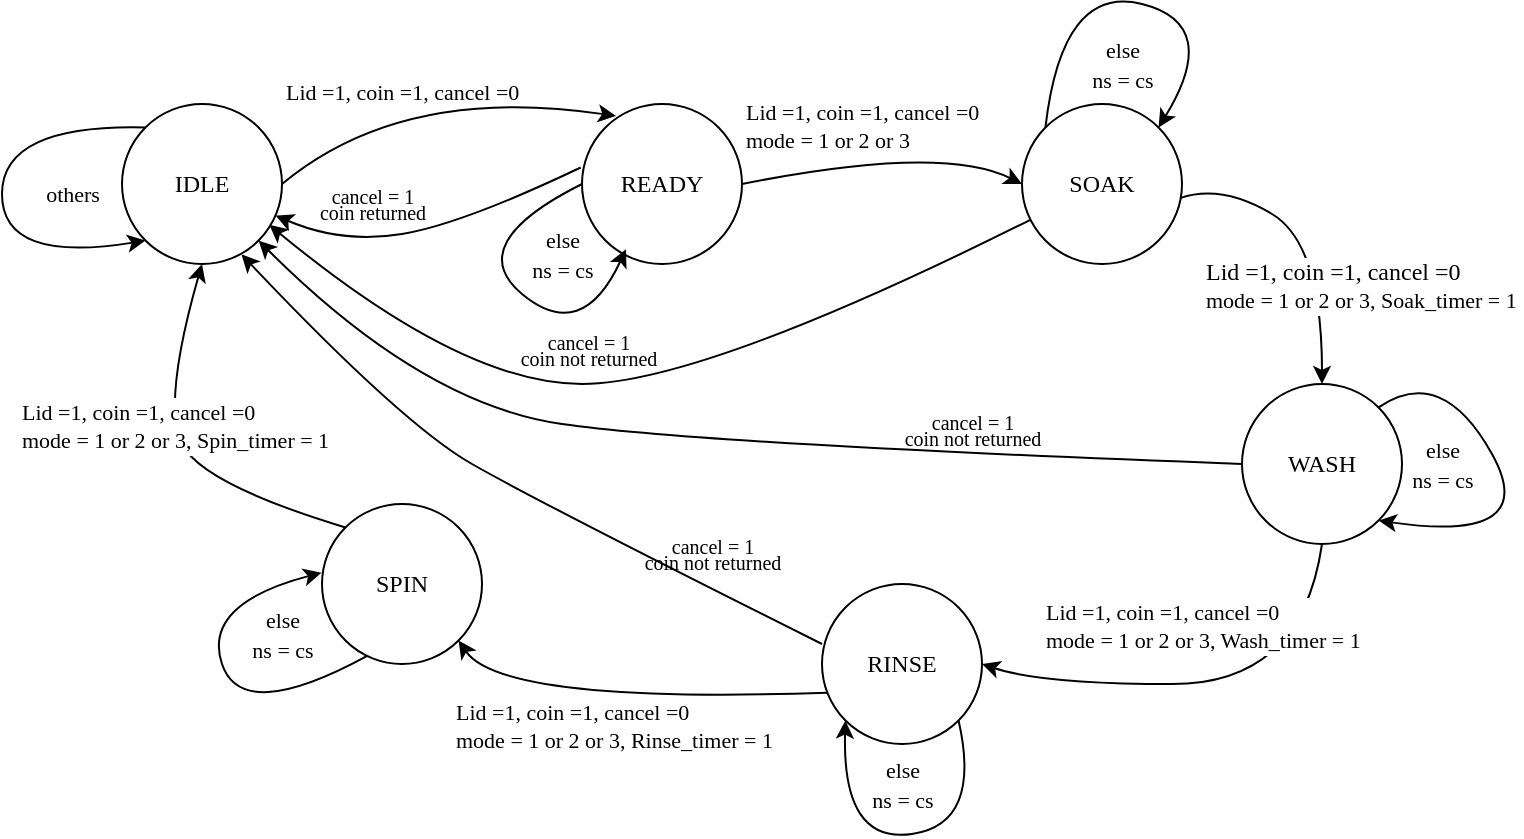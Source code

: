<mxfile version="22.1.11" type="device">
  <diagram name="Page-1" id="CLZvad2DPMyz8gGpgP7z">
    <mxGraphModel dx="1035" dy="638" grid="1" gridSize="10" guides="1" tooltips="1" connect="1" arrows="1" fold="1" page="1" pageScale="1" pageWidth="850" pageHeight="1100" math="0" shadow="0">
      <root>
        <mxCell id="0" />
        <mxCell id="1" parent="0" />
        <mxCell id="BVnzcmubk8Lxvu2Zo6zp-1" value="SPIN" style="ellipse;whiteSpace=wrap;html=1;aspect=fixed;fontFamily=Montserrat;fontSource=https%3A%2F%2Ffonts.googleapis.com%2Fcss%3Ffamily%3DMontserrat;" parent="1" vertex="1">
          <mxGeometry x="170" y="400" width="80" height="80" as="geometry" />
        </mxCell>
        <mxCell id="BVnzcmubk8Lxvu2Zo6zp-2" value="IDLE" style="ellipse;whiteSpace=wrap;html=1;aspect=fixed;fontFamily=Montserrat;fontSource=https%3A%2F%2Ffonts.googleapis.com%2Fcss%3Ffamily%3DMontserrat;" parent="1" vertex="1">
          <mxGeometry x="70" y="200" width="80" height="80" as="geometry" />
        </mxCell>
        <mxCell id="BVnzcmubk8Lxvu2Zo6zp-3" value="READY" style="ellipse;whiteSpace=wrap;html=1;aspect=fixed;fontFamily=Montserrat;fontSource=https%3A%2F%2Ffonts.googleapis.com%2Fcss%3Ffamily%3DMontserrat;" parent="1" vertex="1">
          <mxGeometry x="300" y="200" width="80" height="80" as="geometry" />
        </mxCell>
        <mxCell id="BVnzcmubk8Lxvu2Zo6zp-4" value="SOAK" style="ellipse;whiteSpace=wrap;html=1;aspect=fixed;fontFamily=Montserrat;fontSource=https%3A%2F%2Ffonts.googleapis.com%2Fcss%3Ffamily%3DMontserrat;" parent="1" vertex="1">
          <mxGeometry x="520" y="200" width="80" height="80" as="geometry" />
        </mxCell>
        <mxCell id="BVnzcmubk8Lxvu2Zo6zp-5" value="RINSE" style="ellipse;whiteSpace=wrap;html=1;aspect=fixed;fontFamily=Montserrat;fontSource=https%3A%2F%2Ffonts.googleapis.com%2Fcss%3Ffamily%3DMontserrat;" parent="1" vertex="1">
          <mxGeometry x="420" y="440" width="80" height="80" as="geometry" />
        </mxCell>
        <mxCell id="BVnzcmubk8Lxvu2Zo6zp-6" value="WASH" style="ellipse;whiteSpace=wrap;html=1;aspect=fixed;fontFamily=Montserrat;fontSource=https%3A%2F%2Ffonts.googleapis.com%2Fcss%3Ffamily%3DMontserrat;" parent="1" vertex="1">
          <mxGeometry x="630" y="340" width="80" height="80" as="geometry" />
        </mxCell>
        <mxCell id="BVnzcmubk8Lxvu2Zo6zp-13" value="&lt;span style=&quot;font-size: 11px; font-style: normal; font-variant-ligatures: normal; font-variant-caps: normal; font-weight: 400; letter-spacing: normal; orphans: 2; text-align: center; text-indent: 0px; text-transform: none; widows: 2; word-spacing: 0px; -webkit-text-stroke-width: 0px; text-decoration-thickness: initial; text-decoration-style: initial; text-decoration-color: initial; float: none; display: inline !important;&quot;&gt;Lid =1, coin =1, cancel =0&lt;/span&gt;" style="text;whiteSpace=wrap;html=1;fontFamily=Montserrat;fontSource=https%3A%2F%2Ffonts.googleapis.com%2Fcss%3Ffamily%3DMontserrat;labelBackgroundColor=default;fontColor=default;" parent="1" vertex="1">
          <mxGeometry x="150" y="180" width="160" height="40" as="geometry" />
        </mxCell>
        <mxCell id="BVnzcmubk8Lxvu2Zo6zp-14" value="" style="curved=1;endArrow=classic;html=1;rounded=0;exitX=1;exitY=0.5;exitDx=0;exitDy=0;entryX=1.044;entryY=0.65;entryDx=0;entryDy=0;entryPerimeter=0;" parent="1" source="BVnzcmubk8Lxvu2Zo6zp-2" target="BVnzcmubk8Lxvu2Zo6zp-13" edge="1">
          <mxGeometry width="50" height="50" relative="1" as="geometry">
            <mxPoint x="400" y="410" as="sourcePoint" />
            <mxPoint x="450" y="360" as="targetPoint" />
            <Array as="points">
              <mxPoint x="210" y="190" />
            </Array>
          </mxGeometry>
        </mxCell>
        <mxCell id="BVnzcmubk8Lxvu2Zo6zp-16" value="" style="curved=1;endArrow=classic;html=1;rounded=0;exitX=1;exitY=0.5;exitDx=0;exitDy=0;entryX=0;entryY=0.5;entryDx=0;entryDy=0;" parent="1" source="BVnzcmubk8Lxvu2Zo6zp-3" target="BVnzcmubk8Lxvu2Zo6zp-4" edge="1">
          <mxGeometry width="50" height="50" relative="1" as="geometry">
            <mxPoint x="400" y="410" as="sourcePoint" />
            <mxPoint x="450" y="360" as="targetPoint" />
            <Array as="points">
              <mxPoint x="480" y="220" />
            </Array>
          </mxGeometry>
        </mxCell>
        <mxCell id="BVnzcmubk8Lxvu2Zo6zp-17" value="&lt;span style=&quot;font-size: 11px; font-style: normal; font-variant-ligatures: normal; font-variant-caps: normal; font-weight: 400; letter-spacing: normal; orphans: 2; text-align: center; text-indent: 0px; text-transform: none; widows: 2; word-spacing: 0px; -webkit-text-stroke-width: 0px; text-decoration-thickness: initial; text-decoration-style: initial; text-decoration-color: initial; float: none; display: inline !important;&quot;&gt;Lid =1, coin =1, cancel =0&lt;br style=&quot;border-color: var(--border-color);&quot;&gt;mode = 1 or 2 or 3&lt;br&gt;&lt;/span&gt;" style="text;whiteSpace=wrap;html=1;fontFamily=Montserrat;fontSource=https%3A%2F%2Ffonts.googleapis.com%2Fcss%3Ffamily%3DMontserrat;fontColor=default;labelBackgroundColor=default;" parent="1" vertex="1">
          <mxGeometry x="380" y="190" width="140" height="40" as="geometry" />
        </mxCell>
        <mxCell id="BVnzcmubk8Lxvu2Zo6zp-21" value="" style="curved=1;endArrow=classic;html=1;rounded=0;exitX=0.988;exitY=0.588;exitDx=0;exitDy=0;exitPerimeter=0;entryX=0.5;entryY=0;entryDx=0;entryDy=0;" parent="1" source="BVnzcmubk8Lxvu2Zo6zp-4" target="BVnzcmubk8Lxvu2Zo6zp-6" edge="1">
          <mxGeometry width="50" height="50" relative="1" as="geometry">
            <mxPoint x="400" y="410" as="sourcePoint" />
            <mxPoint x="450" y="360" as="targetPoint" />
            <Array as="points">
              <mxPoint x="620" y="240" />
              <mxPoint x="670" y="270" />
            </Array>
          </mxGeometry>
        </mxCell>
        <mxCell id="BVnzcmubk8Lxvu2Zo6zp-22" value="" style="curved=1;endArrow=classic;html=1;rounded=0;exitX=0;exitY=0;exitDx=0;exitDy=0;entryX=0;entryY=1;entryDx=0;entryDy=0;" parent="1" source="BVnzcmubk8Lxvu2Zo6zp-2" target="BVnzcmubk8Lxvu2Zo6zp-2" edge="1">
          <mxGeometry width="50" height="50" relative="1" as="geometry">
            <mxPoint x="400" y="410" as="sourcePoint" />
            <mxPoint x="450" y="360" as="targetPoint" />
            <Array as="points">
              <mxPoint x="10" y="210" />
              <mxPoint x="10" y="280" />
            </Array>
          </mxGeometry>
        </mxCell>
        <mxCell id="BVnzcmubk8Lxvu2Zo6zp-23" value="&lt;font style=&quot;font-size: 11px;&quot;&gt;others&lt;/font&gt;" style="text;html=1;align=center;verticalAlign=middle;resizable=0;points=[];autosize=1;strokeColor=none;fillColor=none;fontFamily=Montserrat;fontSource=https%3A%2F%2Ffonts.googleapis.com%2Fcss%3Ffamily%3DMontserrat;" parent="1" vertex="1">
          <mxGeometry x="20" y="230" width="50" height="30" as="geometry" />
        </mxCell>
        <mxCell id="BVnzcmubk8Lxvu2Zo6zp-24" value="" style="curved=1;endArrow=classic;html=1;rounded=0;exitX=0;exitY=0.5;exitDx=0;exitDy=0;entryX=1.033;entryY=0.44;entryDx=0;entryDy=0;entryPerimeter=0;" parent="1" source="BVnzcmubk8Lxvu2Zo6zp-3" target="BVnzcmubk8Lxvu2Zo6zp-25" edge="1">
          <mxGeometry width="50" height="50" relative="1" as="geometry">
            <mxPoint x="400" y="410" as="sourcePoint" />
            <mxPoint x="330" y="270" as="targetPoint" />
            <Array as="points">
              <mxPoint x="240" y="270" />
              <mxPoint x="300" y="320" />
            </Array>
          </mxGeometry>
        </mxCell>
        <mxCell id="BVnzcmubk8Lxvu2Zo6zp-25" value="&lt;font style=&quot;font-size: 11px;&quot;&gt;else&lt;br&gt;ns = cs&lt;br&gt;&lt;/font&gt;" style="text;html=1;align=center;verticalAlign=middle;resizable=0;points=[];autosize=1;strokeColor=none;fillColor=none;fontFamily=Montserrat;fontSource=https%3A%2F%2Ffonts.googleapis.com%2Fcss%3Ffamily%3DMontserrat;" parent="1" vertex="1">
          <mxGeometry x="260" y="255" width="60" height="40" as="geometry" />
        </mxCell>
        <mxCell id="BVnzcmubk8Lxvu2Zo6zp-27" value="&lt;font style=&quot;font-size: 11px;&quot;&gt;else&lt;br&gt;ns = cs&lt;br&gt;&lt;/font&gt;" style="text;html=1;align=center;verticalAlign=middle;resizable=0;points=[];autosize=1;strokeColor=none;fillColor=none;fontFamily=Montserrat;fontSource=https%3A%2F%2Ffonts.googleapis.com%2Fcss%3Ffamily%3DMontserrat;" parent="1" vertex="1">
          <mxGeometry x="540" y="160" width="60" height="40" as="geometry" />
        </mxCell>
        <mxCell id="BVnzcmubk8Lxvu2Zo6zp-28" value="" style="curved=1;endArrow=classic;html=1;rounded=0;exitX=0;exitY=0;exitDx=0;exitDy=0;entryX=1;entryY=0;entryDx=0;entryDy=0;" parent="1" source="BVnzcmubk8Lxvu2Zo6zp-4" target="BVnzcmubk8Lxvu2Zo6zp-4" edge="1">
          <mxGeometry width="50" height="50" relative="1" as="geometry">
            <mxPoint x="400" y="410" as="sourcePoint" />
            <mxPoint x="450" y="360" as="targetPoint" />
            <Array as="points">
              <mxPoint x="540" y="140" />
              <mxPoint x="620" y="160" />
            </Array>
          </mxGeometry>
        </mxCell>
        <mxCell id="BVnzcmubk8Lxvu2Zo6zp-29" value="Lid =1, coin =1, cancel =0&lt;br style=&quot;border-color: var(--border-color); font-size: 11px; text-align: center;&quot;&gt;&lt;span style=&quot;border-color: var(--border-color); font-size: 11px; text-align: center;&quot;&gt;mode = 1 or 2 or 3, Soak_timer = 1&lt;/span&gt;" style="text;whiteSpace=wrap;html=1;fontFamily=Montserrat;fontSource=https%3A%2F%2Ffonts.googleapis.com%2Fcss%3Ffamily%3DMontserrat;labelBackgroundColor=default;fontColor=default;" parent="1" vertex="1">
          <mxGeometry x="610" y="270" width="160" height="50" as="geometry" />
        </mxCell>
        <mxCell id="BVnzcmubk8Lxvu2Zo6zp-31" value="&lt;font style=&quot;font-size: 11px;&quot;&gt;else&lt;br&gt;ns = cs&lt;br&gt;&lt;/font&gt;" style="text;html=1;align=center;verticalAlign=middle;resizable=0;points=[];autosize=1;strokeColor=none;fillColor=none;fontFamily=Montserrat;fontSource=https%3A%2F%2Ffonts.googleapis.com%2Fcss%3Ffamily%3DMontserrat;" parent="1" vertex="1">
          <mxGeometry x="700" y="360" width="60" height="40" as="geometry" />
        </mxCell>
        <mxCell id="BVnzcmubk8Lxvu2Zo6zp-32" value="" style="curved=1;endArrow=classic;html=1;rounded=0;exitX=0.035;exitY=0.679;exitDx=0;exitDy=0;exitPerimeter=0;entryX=1;entryY=1;entryDx=0;entryDy=0;" parent="1" source="BVnzcmubk8Lxvu2Zo6zp-5" target="BVnzcmubk8Lxvu2Zo6zp-1" edge="1">
          <mxGeometry width="50" height="50" relative="1" as="geometry">
            <mxPoint x="410" y="390" as="sourcePoint" />
            <mxPoint x="450" y="340" as="targetPoint" />
            <Array as="points">
              <mxPoint x="260" y="500" />
            </Array>
          </mxGeometry>
        </mxCell>
        <mxCell id="BVnzcmubk8Lxvu2Zo6zp-33" value="" style="curved=1;endArrow=classic;html=1;rounded=0;exitX=1;exitY=0;exitDx=0;exitDy=0;entryX=1;entryY=1;entryDx=0;entryDy=0;" parent="1" source="BVnzcmubk8Lxvu2Zo6zp-6" target="BVnzcmubk8Lxvu2Zo6zp-6" edge="1">
          <mxGeometry width="50" height="50" relative="1" as="geometry">
            <mxPoint x="400" y="390" as="sourcePoint" />
            <mxPoint x="450" y="340" as="targetPoint" />
            <Array as="points">
              <mxPoint x="730" y="330" />
              <mxPoint x="780" y="420" />
            </Array>
          </mxGeometry>
        </mxCell>
        <mxCell id="BVnzcmubk8Lxvu2Zo6zp-35" value="" style="curved=1;endArrow=classic;html=1;rounded=0;exitX=0.5;exitY=1;exitDx=0;exitDy=0;entryX=1;entryY=0.5;entryDx=0;entryDy=0;" parent="1" source="BVnzcmubk8Lxvu2Zo6zp-6" target="BVnzcmubk8Lxvu2Zo6zp-5" edge="1">
          <mxGeometry width="50" height="50" relative="1" as="geometry">
            <mxPoint x="400" y="390" as="sourcePoint" />
            <mxPoint x="450" y="340" as="targetPoint" />
            <Array as="points">
              <mxPoint x="660" y="490" />
              <mxPoint x="530" y="490" />
            </Array>
          </mxGeometry>
        </mxCell>
        <mxCell id="BVnzcmubk8Lxvu2Zo6zp-36" value="&lt;span style=&quot;border-color: var(--border-color); font-family: Montserrat; font-style: normal; font-variant-ligatures: normal; font-variant-caps: normal; font-weight: 400; letter-spacing: normal; orphans: 2; text-indent: 0px; text-transform: none; widows: 2; word-spacing: 0px; -webkit-text-stroke-width: 0px; text-decoration-thickness: initial; text-decoration-style: initial; text-decoration-color: initial; font-size: 11px; text-align: center; float: none; display: inline !important;&quot;&gt;Lid =1, coin =1, cancel =0&lt;/span&gt;&lt;br style=&quot;border-color: var(--border-color); font-family: Montserrat; font-style: normal; font-variant-ligatures: normal; font-variant-caps: normal; font-weight: 400; letter-spacing: normal; orphans: 2; text-indent: 0px; text-transform: none; widows: 2; word-spacing: 0px; -webkit-text-stroke-width: 0px; text-decoration-thickness: initial; text-decoration-style: initial; text-decoration-color: initial; font-size: 11px; text-align: center;&quot;&gt;&lt;span style=&quot;border-color: var(--border-color); font-family: Montserrat; font-style: normal; font-variant-ligatures: normal; font-variant-caps: normal; font-weight: 400; letter-spacing: normal; orphans: 2; text-indent: 0px; text-transform: none; widows: 2; word-spacing: 0px; -webkit-text-stroke-width: 0px; text-decoration-thickness: initial; text-decoration-style: initial; text-decoration-color: initial; font-size: 11px; text-align: center; float: none; display: inline !important;&quot;&gt;mode = 1 or 2 or 3, Wash_timer = 1&lt;/span&gt;" style="text;whiteSpace=wrap;html=1;labelBackgroundColor=default;fontColor=default;" parent="1" vertex="1">
          <mxGeometry x="530" y="440" width="210" height="50" as="geometry" />
        </mxCell>
        <mxCell id="BVnzcmubk8Lxvu2Zo6zp-40" value="&lt;span style=&quot;border-color: var(--border-color); font-family: Montserrat; font-style: normal; font-variant-ligatures: normal; font-variant-caps: normal; font-weight: 400; letter-spacing: normal; orphans: 2; text-indent: 0px; text-transform: none; widows: 2; word-spacing: 0px; -webkit-text-stroke-width: 0px; text-decoration-thickness: initial; text-decoration-style: initial; text-decoration-color: initial; font-size: 11px; text-align: center; float: none; display: inline !important;&quot;&gt;Lid =1, coin =1, cancel =0&lt;/span&gt;&lt;br style=&quot;border-color: var(--border-color); font-family: Montserrat; font-style: normal; font-variant-ligatures: normal; font-variant-caps: normal; font-weight: 400; letter-spacing: normal; orphans: 2; text-indent: 0px; text-transform: none; widows: 2; word-spacing: 0px; -webkit-text-stroke-width: 0px; text-decoration-thickness: initial; text-decoration-style: initial; text-decoration-color: initial; font-size: 11px; text-align: center;&quot;&gt;&lt;span style=&quot;border-color: var(--border-color); font-family: Montserrat; font-style: normal; font-variant-ligatures: normal; font-variant-caps: normal; font-weight: 400; letter-spacing: normal; orphans: 2; text-indent: 0px; text-transform: none; widows: 2; word-spacing: 0px; -webkit-text-stroke-width: 0px; text-decoration-thickness: initial; text-decoration-style: initial; text-decoration-color: initial; font-size: 11px; text-align: center; float: none; display: inline !important;&quot;&gt;mode = 1 or 2 or 3, Rinse_timer = 1&lt;/span&gt;" style="text;whiteSpace=wrap;html=1;labelBackgroundColor=default;fontColor=default;" parent="1" vertex="1">
          <mxGeometry x="235" y="490" width="185" height="50" as="geometry" />
        </mxCell>
        <mxCell id="BVnzcmubk8Lxvu2Zo6zp-41" value="&lt;font style=&quot;font-size: 11px;&quot;&gt;else&lt;br&gt;ns = cs&lt;br&gt;&lt;/font&gt;" style="text;html=1;align=center;verticalAlign=middle;resizable=0;points=[];autosize=1;strokeColor=none;fillColor=none;fontFamily=Montserrat;fontSource=https%3A%2F%2Ffonts.googleapis.com%2Fcss%3Ffamily%3DMontserrat;" parent="1" vertex="1">
          <mxGeometry x="120" y="445" width="60" height="40" as="geometry" />
        </mxCell>
        <mxCell id="BVnzcmubk8Lxvu2Zo6zp-42" value="&lt;font style=&quot;font-size: 11px;&quot;&gt;else&lt;br&gt;ns = cs&lt;br&gt;&lt;/font&gt;" style="text;html=1;align=center;verticalAlign=middle;resizable=0;points=[];autosize=1;strokeColor=none;fillColor=none;fontFamily=Montserrat;fontSource=https%3A%2F%2Ffonts.googleapis.com%2Fcss%3Ffamily%3DMontserrat;" parent="1" vertex="1">
          <mxGeometry x="430" y="520" width="60" height="40" as="geometry" />
        </mxCell>
        <mxCell id="BVnzcmubk8Lxvu2Zo6zp-43" value="" style="curved=1;endArrow=classic;html=1;rounded=0;exitX=0;exitY=0;exitDx=0;exitDy=0;entryX=0.5;entryY=1;entryDx=0;entryDy=0;" parent="1" source="BVnzcmubk8Lxvu2Zo6zp-1" target="BVnzcmubk8Lxvu2Zo6zp-2" edge="1">
          <mxGeometry width="50" height="50" relative="1" as="geometry">
            <mxPoint x="400" y="390" as="sourcePoint" />
            <mxPoint x="450" y="340" as="targetPoint" />
            <Array as="points">
              <mxPoint x="110" y="390" />
              <mxPoint x="90" y="350" />
            </Array>
          </mxGeometry>
        </mxCell>
        <mxCell id="BVnzcmubk8Lxvu2Zo6zp-44" value="" style="curved=1;endArrow=classic;html=1;rounded=0;entryX=-0.003;entryY=0.429;entryDx=0;entryDy=0;entryPerimeter=0;exitX=0.28;exitY=0.951;exitDx=0;exitDy=0;exitPerimeter=0;" parent="1" source="BVnzcmubk8Lxvu2Zo6zp-1" target="BVnzcmubk8Lxvu2Zo6zp-1" edge="1">
          <mxGeometry width="50" height="50" relative="1" as="geometry">
            <mxPoint x="400" y="390" as="sourcePoint" />
            <mxPoint x="450" y="340" as="targetPoint" />
            <Array as="points">
              <mxPoint x="130" y="510" />
              <mxPoint x="110" y="450" />
            </Array>
          </mxGeometry>
        </mxCell>
        <mxCell id="BVnzcmubk8Lxvu2Zo6zp-45" value="" style="curved=1;endArrow=classic;html=1;rounded=0;exitX=1;exitY=1;exitDx=0;exitDy=0;entryX=0;entryY=1;entryDx=0;entryDy=0;" parent="1" source="BVnzcmubk8Lxvu2Zo6zp-5" target="BVnzcmubk8Lxvu2Zo6zp-5" edge="1">
          <mxGeometry width="50" height="50" relative="1" as="geometry">
            <mxPoint x="400" y="390" as="sourcePoint" />
            <mxPoint x="450" y="340" as="targetPoint" />
            <Array as="points">
              <mxPoint x="500" y="560" />
              <mxPoint x="430" y="570" />
            </Array>
          </mxGeometry>
        </mxCell>
        <mxCell id="BVnzcmubk8Lxvu2Zo6zp-46" value="&lt;span style=&quot;border-color: var(--border-color); font-family: Montserrat; font-style: normal; font-variant-ligatures: normal; font-variant-caps: normal; font-weight: 400; letter-spacing: normal; orphans: 2; text-indent: 0px; text-transform: none; widows: 2; word-spacing: 0px; -webkit-text-stroke-width: 0px; text-decoration-thickness: initial; text-decoration-style: initial; text-decoration-color: initial; font-size: 11px; text-align: center; float: none; display: inline !important;&quot;&gt;Lid =1, coin =1, cancel =0&lt;/span&gt;&lt;br style=&quot;border-color: var(--border-color); font-family: Montserrat; font-style: normal; font-variant-ligatures: normal; font-variant-caps: normal; font-weight: 400; letter-spacing: normal; orphans: 2; text-indent: 0px; text-transform: none; widows: 2; word-spacing: 0px; -webkit-text-stroke-width: 0px; text-decoration-thickness: initial; text-decoration-style: initial; text-decoration-color: initial; font-size: 11px; text-align: center;&quot;&gt;&lt;span style=&quot;border-color: var(--border-color); font-family: Montserrat; font-style: normal; font-variant-ligatures: normal; font-variant-caps: normal; font-weight: 400; letter-spacing: normal; orphans: 2; text-indent: 0px; text-transform: none; widows: 2; word-spacing: 0px; -webkit-text-stroke-width: 0px; text-decoration-thickness: initial; text-decoration-style: initial; text-decoration-color: initial; font-size: 11px; text-align: center; float: none; display: inline !important;&quot;&gt;mode = 1 or 2 or 3, Spin_timer = 1&lt;/span&gt;" style="text;whiteSpace=wrap;html=1;labelBackgroundColor=default;fontColor=default;" parent="1" vertex="1">
          <mxGeometry x="17.5" y="340" width="185" height="50" as="geometry" />
        </mxCell>
        <mxCell id="BVnzcmubk8Lxvu2Zo6zp-47" value="" style="curved=1;endArrow=classic;html=1;rounded=0;exitX=-0.008;exitY=0.397;exitDx=0;exitDy=0;exitPerimeter=0;" parent="1" source="BVnzcmubk8Lxvu2Zo6zp-3" target="BVnzcmubk8Lxvu2Zo6zp-2" edge="1">
          <mxGeometry width="50" height="50" relative="1" as="geometry">
            <mxPoint x="240" y="390" as="sourcePoint" />
            <mxPoint x="290" y="340" as="targetPoint" />
            <Array as="points">
              <mxPoint x="240" y="260" />
              <mxPoint x="180" y="270" />
            </Array>
          </mxGeometry>
        </mxCell>
        <mxCell id="BVnzcmubk8Lxvu2Zo6zp-48" value="&lt;p style=&quot;line-height: 80%;&quot;&gt;cancel = 1&lt;br style=&quot;font-size: 10px;&quot;&gt;coin returned&lt;br style=&quot;font-size: 10px;&quot;&gt;&lt;/p&gt;" style="text;align=center;verticalAlign=middle;resizable=0;points=[];autosize=1;strokeColor=none;fillColor=none;html=1;fontFamily=Montserrat;fontSource=https%3A%2F%2Ffonts.googleapis.com%2Fcss%3Ffamily%3DMontserrat;fontSize=10;spacing=-1;" parent="1" vertex="1">
          <mxGeometry x="150" y="230" width="90" height="40" as="geometry" />
        </mxCell>
        <mxCell id="BVnzcmubk8Lxvu2Zo6zp-49" value="" style="curved=1;endArrow=classic;html=1;rounded=0;entryX=0.921;entryY=0.755;entryDx=0;entryDy=0;entryPerimeter=0;" parent="1" source="BVnzcmubk8Lxvu2Zo6zp-4" target="BVnzcmubk8Lxvu2Zo6zp-2" edge="1">
          <mxGeometry width="50" height="50" relative="1" as="geometry">
            <mxPoint x="240" y="390" as="sourcePoint" />
            <mxPoint x="160" y="280" as="targetPoint" />
            <Array as="points">
              <mxPoint x="360" y="340" />
              <mxPoint x="240" y="340" />
            </Array>
          </mxGeometry>
        </mxCell>
        <mxCell id="BVnzcmubk8Lxvu2Zo6zp-50" value="&lt;p style=&quot;line-height: 80%;&quot;&gt;cancel = 1&lt;br style=&quot;font-size: 10px;&quot;&gt;coin not returned&lt;br style=&quot;font-size: 10px;&quot;&gt;&lt;/p&gt;" style="text;align=center;verticalAlign=middle;resizable=0;points=[];autosize=1;strokeColor=none;fillColor=none;html=1;fontFamily=Montserrat;fontSource=https%3A%2F%2Ffonts.googleapis.com%2Fcss%3Ffamily%3DMontserrat;fontSize=10;spacing=-1;" parent="1" vertex="1">
          <mxGeometry x="248" y="303" width="110" height="40" as="geometry" />
        </mxCell>
        <mxCell id="BVnzcmubk8Lxvu2Zo6zp-51" value="" style="curved=1;endArrow=classic;html=1;rounded=0;exitX=0;exitY=0.5;exitDx=0;exitDy=0;entryX=1;entryY=1;entryDx=0;entryDy=0;" parent="1" source="BVnzcmubk8Lxvu2Zo6zp-6" target="BVnzcmubk8Lxvu2Zo6zp-2" edge="1">
          <mxGeometry width="50" height="50" relative="1" as="geometry">
            <mxPoint x="240" y="370" as="sourcePoint" />
            <mxPoint x="290" y="320" as="targetPoint" />
            <Array as="points">
              <mxPoint x="360" y="370" />
              <mxPoint x="220" y="350" />
            </Array>
          </mxGeometry>
        </mxCell>
        <mxCell id="BVnzcmubk8Lxvu2Zo6zp-52" value="&lt;p style=&quot;line-height: 80%;&quot;&gt;cancel = 1&lt;br style=&quot;font-size: 10px;&quot;&gt;coin not returned&lt;br style=&quot;font-size: 10px;&quot;&gt;&lt;/p&gt;" style="text;align=center;verticalAlign=middle;resizable=0;points=[];autosize=1;strokeColor=none;fillColor=none;html=1;fontFamily=Montserrat;fontSource=https%3A%2F%2Ffonts.googleapis.com%2Fcss%3Ffamily%3DMontserrat;fontSize=10;spacing=-1;rotation=0;" parent="1" vertex="1">
          <mxGeometry x="440" y="343" width="110" height="40" as="geometry" />
        </mxCell>
        <mxCell id="BVnzcmubk8Lxvu2Zo6zp-53" value="" style="curved=1;endArrow=classic;html=1;rounded=0;exitX=0;exitY=0.375;exitDx=0;exitDy=0;exitPerimeter=0;entryX=0.747;entryY=0.94;entryDx=0;entryDy=0;entryPerimeter=0;" parent="1" source="BVnzcmubk8Lxvu2Zo6zp-5" target="BVnzcmubk8Lxvu2Zo6zp-2" edge="1">
          <mxGeometry width="50" height="50" relative="1" as="geometry">
            <mxPoint x="240" y="370" as="sourcePoint" />
            <mxPoint x="130" y="270" as="targetPoint" />
            <Array as="points">
              <mxPoint x="280" y="400" />
              <mxPoint x="210" y="360" />
            </Array>
          </mxGeometry>
        </mxCell>
        <mxCell id="BVnzcmubk8Lxvu2Zo6zp-55" value="&lt;p style=&quot;line-height: 80%;&quot;&gt;cancel = 1&lt;br style=&quot;font-size: 10px;&quot;&gt;coin not returned&lt;br style=&quot;font-size: 10px;&quot;&gt;&lt;/p&gt;" style="text;align=center;verticalAlign=middle;resizable=0;points=[];autosize=1;strokeColor=none;fillColor=none;html=1;fontFamily=Montserrat;fontSource=https%3A%2F%2Ffonts.googleapis.com%2Fcss%3Ffamily%3DMontserrat;fontSize=10;spacing=-1;rotation=0;" parent="1" vertex="1">
          <mxGeometry x="310" y="405" width="110" height="40" as="geometry" />
        </mxCell>
      </root>
    </mxGraphModel>
  </diagram>
</mxfile>
